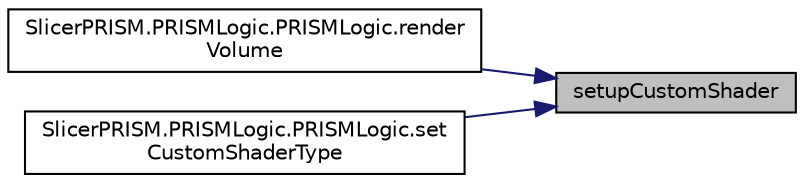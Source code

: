 digraph "setupCustomShader"
{
 // LATEX_PDF_SIZE
  bgcolor="transparent";
  edge [fontname="Helvetica",fontsize="10",labelfontname="Helvetica",labelfontsize="10"];
  node [fontname="Helvetica",fontsize="10",shape=record];
  rankdir="RL";
  Node1 [label="setupCustomShader",height=0.2,width=0.4,color="black", fillcolor="grey75", style="filled", fontcolor="black",tooltip=" "];
  Node1 -> Node2 [dir="back",color="midnightblue",fontsize="10",style="solid",fontname="Helvetica"];
  Node2 [label="SlicerPRISM.PRISMLogic.PRISMLogic.render\lVolume",height=0.2,width=0.4,color="black",URL="$class_slicer_p_r_i_s_m_1_1_p_r_i_s_m_logic_1_1_p_r_i_s_m_logic.html#a2035ec5a3e3b3e79fa6065f3775fb0c8",tooltip="Use Slicer Volume Rendering module to initialize and setup rendering of the given volume node."];
  Node1 -> Node3 [dir="back",color="midnightblue",fontsize="10",style="solid",fontname="Helvetica"];
  Node3 [label="SlicerPRISM.PRISMLogic.PRISMLogic.set\lCustomShaderType",height=0.2,width=0.4,color="black",URL="$class_slicer_p_r_i_s_m_1_1_p_r_i_s_m_logic_1_1_p_r_i_s_m_logic.html#aa3140c75748d4c9c9435a8a24f51c9d3",tooltip="Set given shader type as current active shader."];
}
